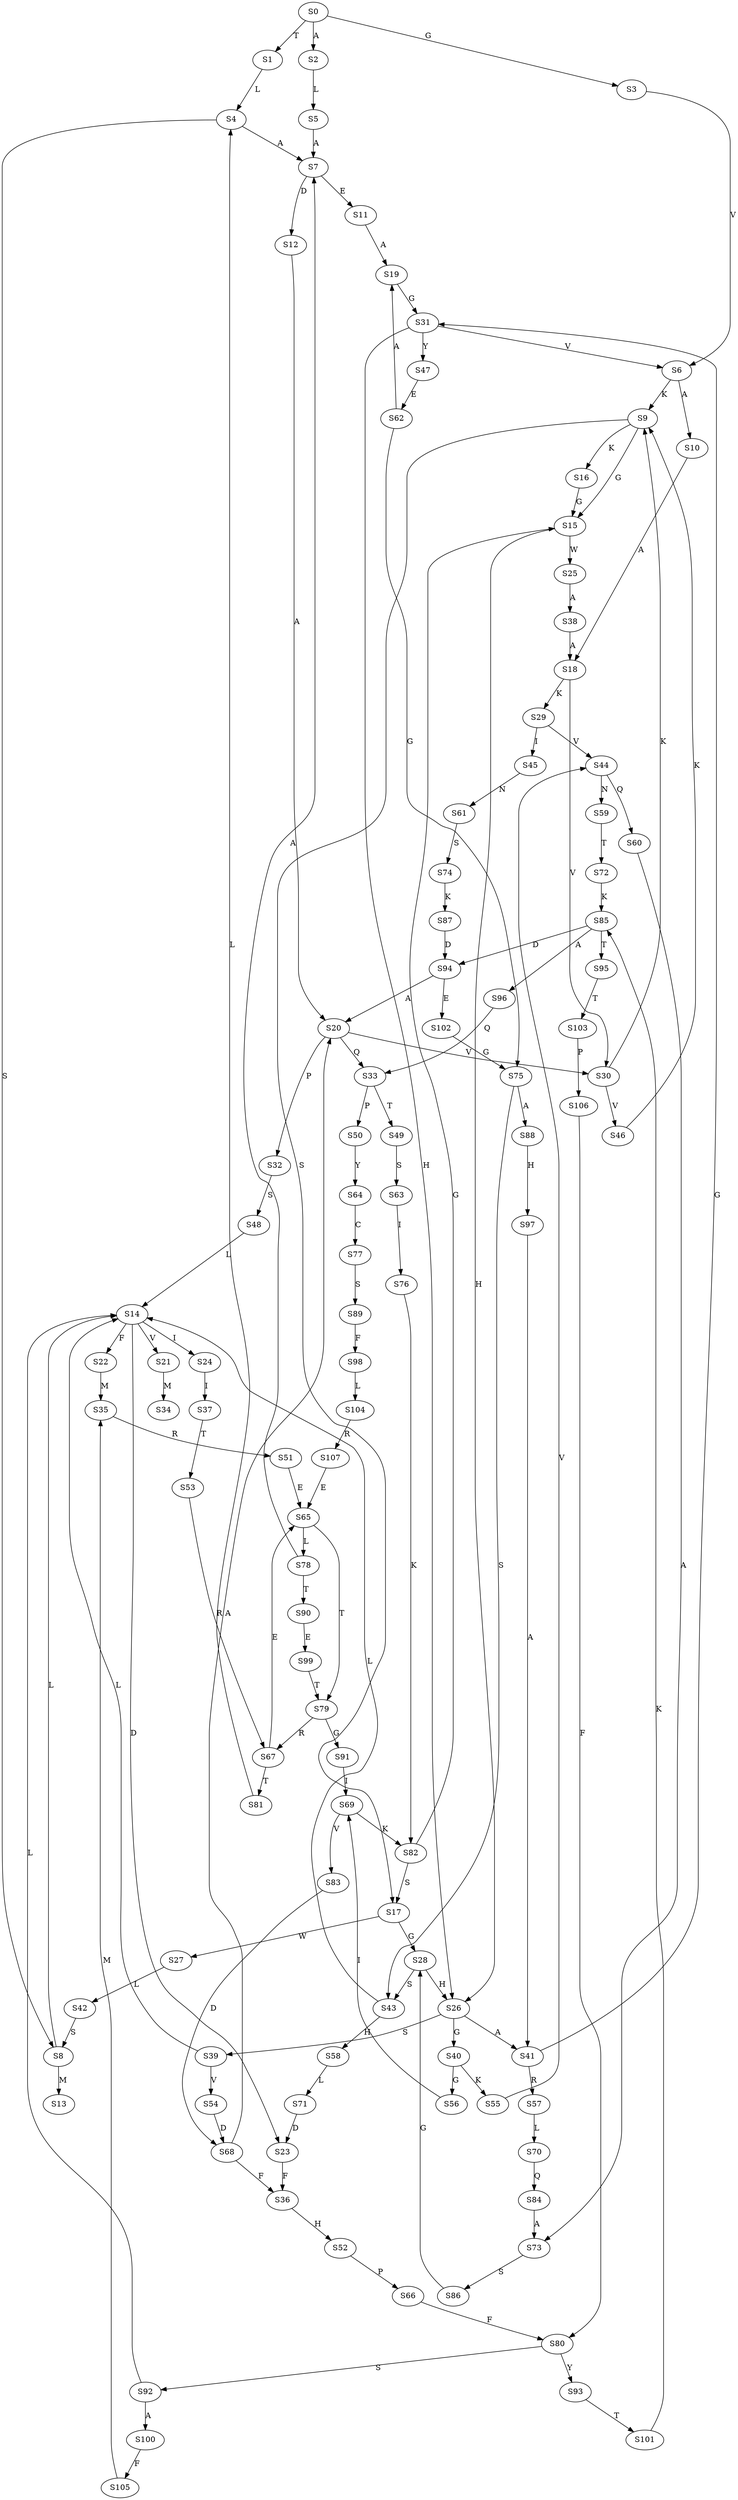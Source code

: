 strict digraph  {
	S0 -> S1 [ label = T ];
	S0 -> S2 [ label = A ];
	S0 -> S3 [ label = G ];
	S1 -> S4 [ label = L ];
	S2 -> S5 [ label = L ];
	S3 -> S6 [ label = V ];
	S4 -> S7 [ label = A ];
	S4 -> S8 [ label = S ];
	S5 -> S7 [ label = A ];
	S6 -> S9 [ label = K ];
	S6 -> S10 [ label = A ];
	S7 -> S11 [ label = E ];
	S7 -> S12 [ label = D ];
	S8 -> S13 [ label = M ];
	S8 -> S14 [ label = L ];
	S9 -> S15 [ label = G ];
	S9 -> S16 [ label = K ];
	S9 -> S17 [ label = S ];
	S10 -> S18 [ label = A ];
	S11 -> S19 [ label = A ];
	S12 -> S20 [ label = A ];
	S14 -> S21 [ label = V ];
	S14 -> S22 [ label = F ];
	S14 -> S23 [ label = D ];
	S14 -> S24 [ label = I ];
	S15 -> S25 [ label = W ];
	S15 -> S26 [ label = H ];
	S16 -> S15 [ label = G ];
	S17 -> S27 [ label = W ];
	S17 -> S28 [ label = G ];
	S18 -> S29 [ label = K ];
	S18 -> S30 [ label = V ];
	S19 -> S31 [ label = G ];
	S20 -> S32 [ label = P ];
	S20 -> S30 [ label = V ];
	S20 -> S33 [ label = Q ];
	S21 -> S34 [ label = M ];
	S22 -> S35 [ label = M ];
	S23 -> S36 [ label = F ];
	S24 -> S37 [ label = I ];
	S25 -> S38 [ label = A ];
	S26 -> S39 [ label = S ];
	S26 -> S40 [ label = G ];
	S26 -> S41 [ label = A ];
	S27 -> S42 [ label = L ];
	S28 -> S26 [ label = H ];
	S28 -> S43 [ label = S ];
	S29 -> S44 [ label = V ];
	S29 -> S45 [ label = I ];
	S30 -> S9 [ label = K ];
	S30 -> S46 [ label = V ];
	S31 -> S6 [ label = V ];
	S31 -> S47 [ label = Y ];
	S31 -> S26 [ label = H ];
	S32 -> S48 [ label = S ];
	S33 -> S49 [ label = T ];
	S33 -> S50 [ label = P ];
	S35 -> S51 [ label = R ];
	S36 -> S52 [ label = H ];
	S37 -> S53 [ label = T ];
	S38 -> S18 [ label = A ];
	S39 -> S14 [ label = L ];
	S39 -> S54 [ label = V ];
	S40 -> S55 [ label = K ];
	S40 -> S56 [ label = G ];
	S41 -> S31 [ label = G ];
	S41 -> S57 [ label = R ];
	S42 -> S8 [ label = S ];
	S43 -> S14 [ label = L ];
	S43 -> S58 [ label = H ];
	S44 -> S59 [ label = N ];
	S44 -> S60 [ label = Q ];
	S45 -> S61 [ label = N ];
	S46 -> S9 [ label = K ];
	S47 -> S62 [ label = E ];
	S48 -> S14 [ label = L ];
	S49 -> S63 [ label = S ];
	S50 -> S64 [ label = Y ];
	S51 -> S65 [ label = E ];
	S52 -> S66 [ label = P ];
	S53 -> S67 [ label = R ];
	S54 -> S68 [ label = D ];
	S55 -> S44 [ label = V ];
	S56 -> S69 [ label = I ];
	S57 -> S70 [ label = L ];
	S58 -> S71 [ label = L ];
	S59 -> S72 [ label = T ];
	S60 -> S73 [ label = A ];
	S61 -> S74 [ label = S ];
	S62 -> S75 [ label = G ];
	S62 -> S19 [ label = A ];
	S63 -> S76 [ label = I ];
	S64 -> S77 [ label = C ];
	S65 -> S78 [ label = L ];
	S65 -> S79 [ label = T ];
	S66 -> S80 [ label = F ];
	S67 -> S81 [ label = T ];
	S67 -> S65 [ label = E ];
	S68 -> S36 [ label = F ];
	S68 -> S20 [ label = A ];
	S69 -> S82 [ label = K ];
	S69 -> S83 [ label = V ];
	S70 -> S84 [ label = Q ];
	S71 -> S23 [ label = D ];
	S72 -> S85 [ label = K ];
	S73 -> S86 [ label = S ];
	S74 -> S87 [ label = K ];
	S75 -> S88 [ label = A ];
	S75 -> S43 [ label = S ];
	S76 -> S82 [ label = K ];
	S77 -> S89 [ label = S ];
	S78 -> S7 [ label = A ];
	S78 -> S90 [ label = T ];
	S79 -> S67 [ label = R ];
	S79 -> S91 [ label = G ];
	S80 -> S92 [ label = S ];
	S80 -> S93 [ label = Y ];
	S81 -> S4 [ label = L ];
	S82 -> S15 [ label = G ];
	S82 -> S17 [ label = S ];
	S83 -> S68 [ label = D ];
	S84 -> S73 [ label = A ];
	S85 -> S94 [ label = D ];
	S85 -> S95 [ label = T ];
	S85 -> S96 [ label = A ];
	S86 -> S28 [ label = G ];
	S87 -> S94 [ label = D ];
	S88 -> S97 [ label = H ];
	S89 -> S98 [ label = F ];
	S90 -> S99 [ label = E ];
	S91 -> S69 [ label = I ];
	S92 -> S14 [ label = L ];
	S92 -> S100 [ label = A ];
	S93 -> S101 [ label = T ];
	S94 -> S20 [ label = A ];
	S94 -> S102 [ label = E ];
	S95 -> S103 [ label = T ];
	S96 -> S33 [ label = Q ];
	S97 -> S41 [ label = A ];
	S98 -> S104 [ label = L ];
	S99 -> S79 [ label = T ];
	S100 -> S105 [ label = F ];
	S101 -> S85 [ label = K ];
	S102 -> S75 [ label = G ];
	S103 -> S106 [ label = P ];
	S104 -> S107 [ label = R ];
	S105 -> S35 [ label = M ];
	S106 -> S80 [ label = F ];
	S107 -> S65 [ label = E ];
}
